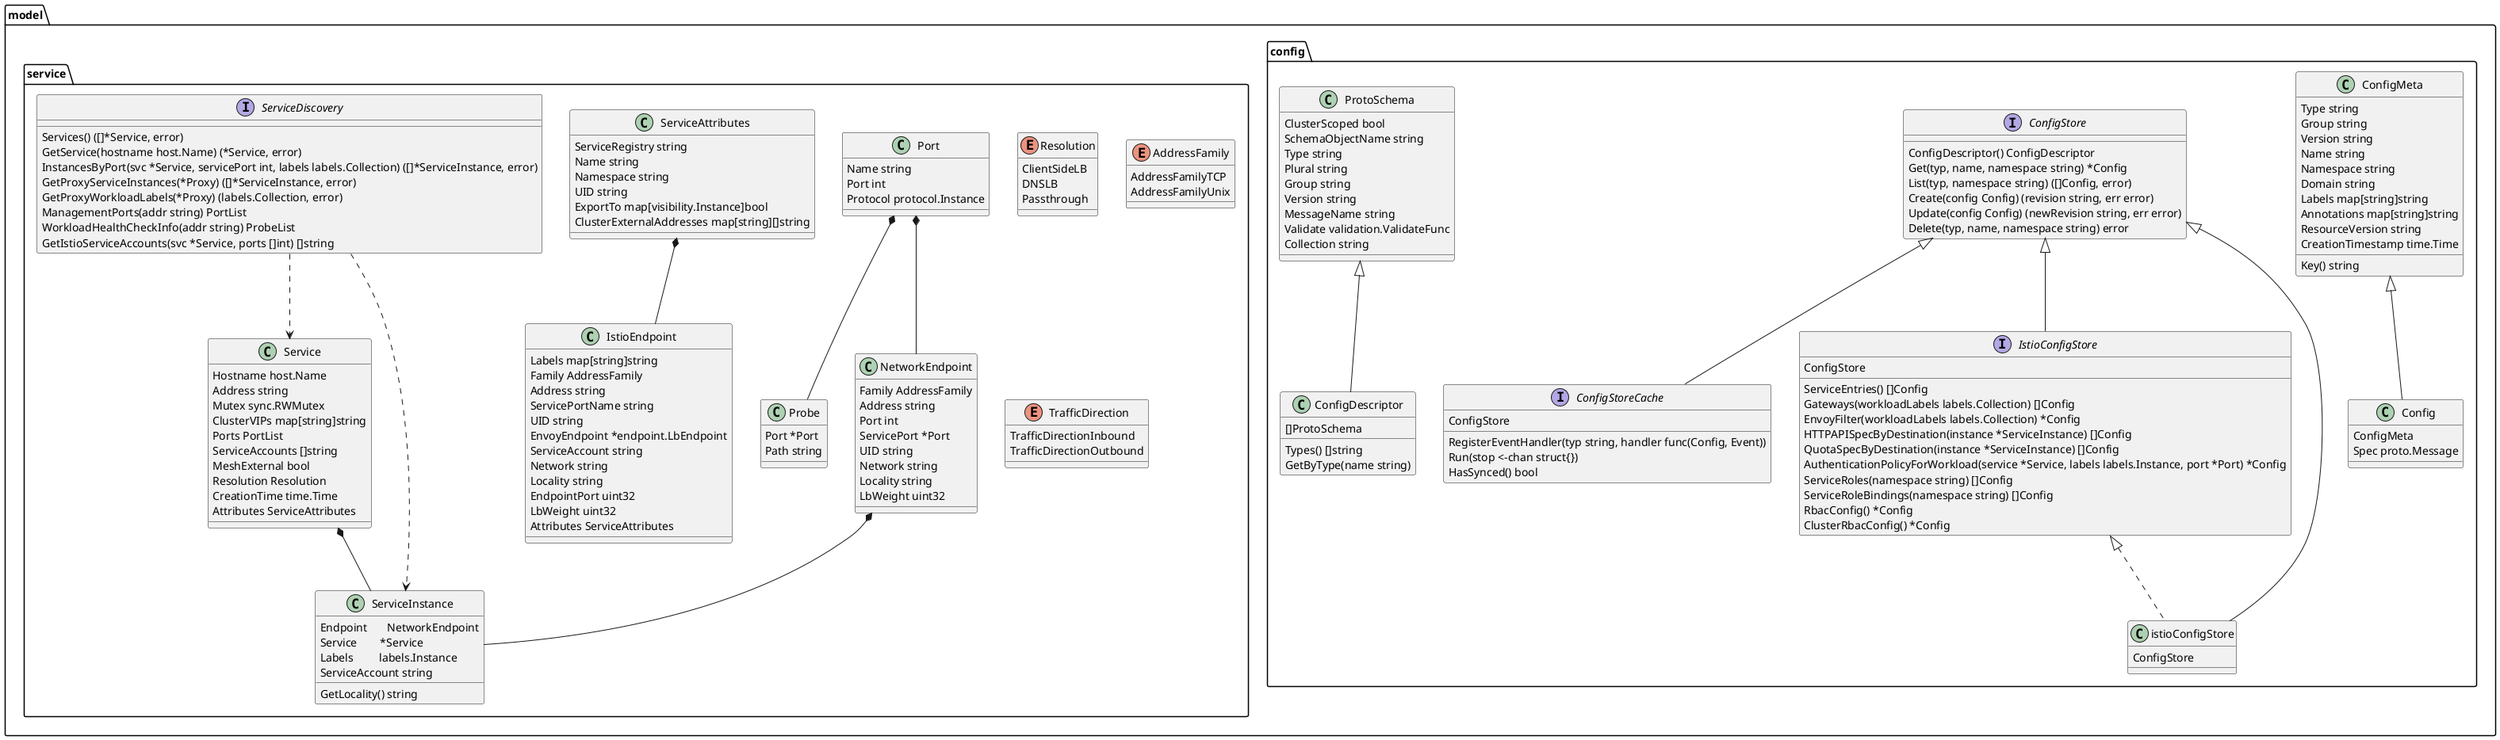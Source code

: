@startuml pilot-config
package model.config {
    class ConfigMeta {
		Type string
	    Group string
        Version string
        Name string
        Namespace string
        Domain string
        Labels map[string]string
        Annotations map[string]string
        ResourceVersion string
        CreationTimestamp time.Time

        Key() string
	}
    class Config {
		ConfigMeta
	    Spec proto.Message
	}
    ConfigMeta <|-- Config

    interface ConfigStore {
        ConfigDescriptor() ConfigDescriptor
        Get(typ, name, namespace string) *Config
        List(typ, namespace string) ([]Config, error)
        Create(config Config) (revision string, err error)
        Update(config Config) (newRevision string, err error)
        Delete(typ, name, namespace string) error
    }
    interface ConfigStoreCache {
        ConfigStore

        RegisterEventHandler(typ string, handler func(Config, Event))
        Run(stop <-chan struct{})
        HasSynced() bool
    }
    ConfigStore <|-- ConfigStoreCache

    class ProtoSchema {
        ClusterScoped bool
        SchemaObjectName string
        Type string
        Plural string
        Group string
        Version string
        MessageName string
        Validate validation.ValidateFunc
        Collection string
    }
    class ConfigDescriptor {
        []ProtoSchema

        Types() []string
        GetByType(name string)
    }
    ProtoSchema <|-- ConfigDescriptor

    interface IstioConfigStore {
	    ConfigStore

	    ServiceEntries() []Config
	    Gateways(workloadLabels labels.Collection) []Config
	    EnvoyFilter(workloadLabels labels.Collection) *Config
	    HTTPAPISpecByDestination(instance *ServiceInstance) []Config
	    QuotaSpecByDestination(instance *ServiceInstance) []Config
	    AuthenticationPolicyForWorkload(service *Service, labels labels.Instance, port *Port) *Config
	    ServiceRoles(namespace string) []Config
	    ServiceRoleBindings(namespace string) []Config
	    RbacConfig() *Config
	    ClusterRbacConfig() *Config
    }
    ConfigStore <|-- IstioConfigStore

    class istioConfigStore {
        ConfigStore
    }
    ConfigStore <|-- istioConfigStore
    IstioConfigStore <|.. istioConfigStore
}

package model.service {
    class Service {
        Hostname host.Name
        Address string
        Mutex sync.RWMutex
        ClusterVIPs map[string]string
        Ports PortList
        ServiceAccounts []string
        MeshExternal bool
        Resolution Resolution
        CreationTime time.Time
        Attributes ServiceAttributes
    }
    enum Resolution {
        ClientSideLB
        DNSLB
        Passthrough
    }
    enum AddressFamily {
        AddressFamilyTCP
        AddressFamilyUnix
    }
    enum TrafficDirection {
        TrafficDirectionInbound
        TrafficDirectionOutbound
    }
    class Port {
        Name string
        Port int
        Protocol protocol.Instance
    }
    class Probe {
        Port *Port
        Path string
    }
    Port *-- Probe

    class NetworkEndpoint {
        Family AddressFamily
        Address string
        Port int
        ServicePort *Port
        UID string
        Network string
        Locality string
        LbWeight uint32
    }
    Port *-- NetworkEndpoint

    class ServiceInstance {
        Endpoint       NetworkEndpoint
	    Service        *Service
	    Labels         labels.Instance
	    ServiceAccount string

        GetLocality() string
    }
    NetworkEndpoint *-- ServiceInstance
    Service *-- ServiceInstance

    class ServiceAttributes {
        ServiceRegistry string
        Name string
        Namespace string
        UID string
        ExportTo map[visibility.Instance]bool
        ClusterExternalAddresses map[string][]string
    }
    class IstioEndpoint {
        Labels map[string]string
        Family AddressFamily
        Address string
        ServicePortName string
        UID string
        EnvoyEndpoint *endpoint.LbEndpoint
        ServiceAccount string
        Network string
        Locality string
        EndpointPort uint32
        LbWeight uint32
        Attributes ServiceAttributes
    }
    ServiceAttributes *-- IstioEndpoint

    interface ServiceDiscovery {
        Services() ([]*Service, error)
        GetService(hostname host.Name) (*Service, error)
        InstancesByPort(svc *Service, servicePort int, labels labels.Collection) ([]*ServiceInstance, error)
        GetProxyServiceInstances(*Proxy) ([]*ServiceInstance, error)
        GetProxyWorkloadLabels(*Proxy) (labels.Collection, error)
        ManagementPorts(addr string) PortList
        WorkloadHealthCheckInfo(addr string) ProbeList
        GetIstioServiceAccounts(svc *Service, ports []int) []string
    }
    ServiceDiscovery ..> ServiceInstance
	ServiceDiscovery ..> Service
}
@enduml